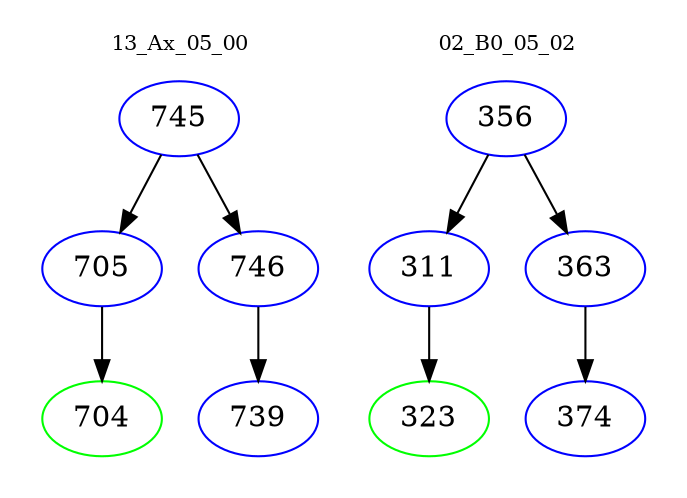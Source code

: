 digraph{
subgraph cluster_0 {
color = white
label = "13_Ax_05_00";
fontsize=10;
T0_745 [label="745", color="blue"]
T0_745 -> T0_705 [color="black"]
T0_705 [label="705", color="blue"]
T0_705 -> T0_704 [color="black"]
T0_704 [label="704", color="green"]
T0_745 -> T0_746 [color="black"]
T0_746 [label="746", color="blue"]
T0_746 -> T0_739 [color="black"]
T0_739 [label="739", color="blue"]
}
subgraph cluster_1 {
color = white
label = "02_B0_05_02";
fontsize=10;
T1_356 [label="356", color="blue"]
T1_356 -> T1_311 [color="black"]
T1_311 [label="311", color="blue"]
T1_311 -> T1_323 [color="black"]
T1_323 [label="323", color="green"]
T1_356 -> T1_363 [color="black"]
T1_363 [label="363", color="blue"]
T1_363 -> T1_374 [color="black"]
T1_374 [label="374", color="blue"]
}
}
